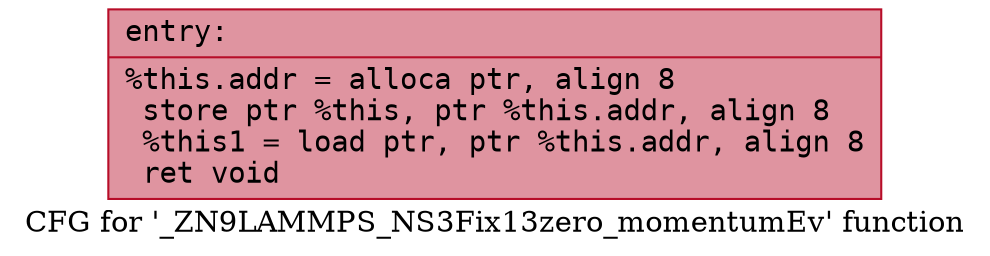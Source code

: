 digraph "CFG for '_ZN9LAMMPS_NS3Fix13zero_momentumEv' function" {
	label="CFG for '_ZN9LAMMPS_NS3Fix13zero_momentumEv' function";

	Node0x560f40cb7350 [shape=record,color="#b70d28ff", style=filled, fillcolor="#b70d2870" fontname="Courier",label="{entry:\l|  %this.addr = alloca ptr, align 8\l  store ptr %this, ptr %this.addr, align 8\l  %this1 = load ptr, ptr %this.addr, align 8\l  ret void\l}"];
}
